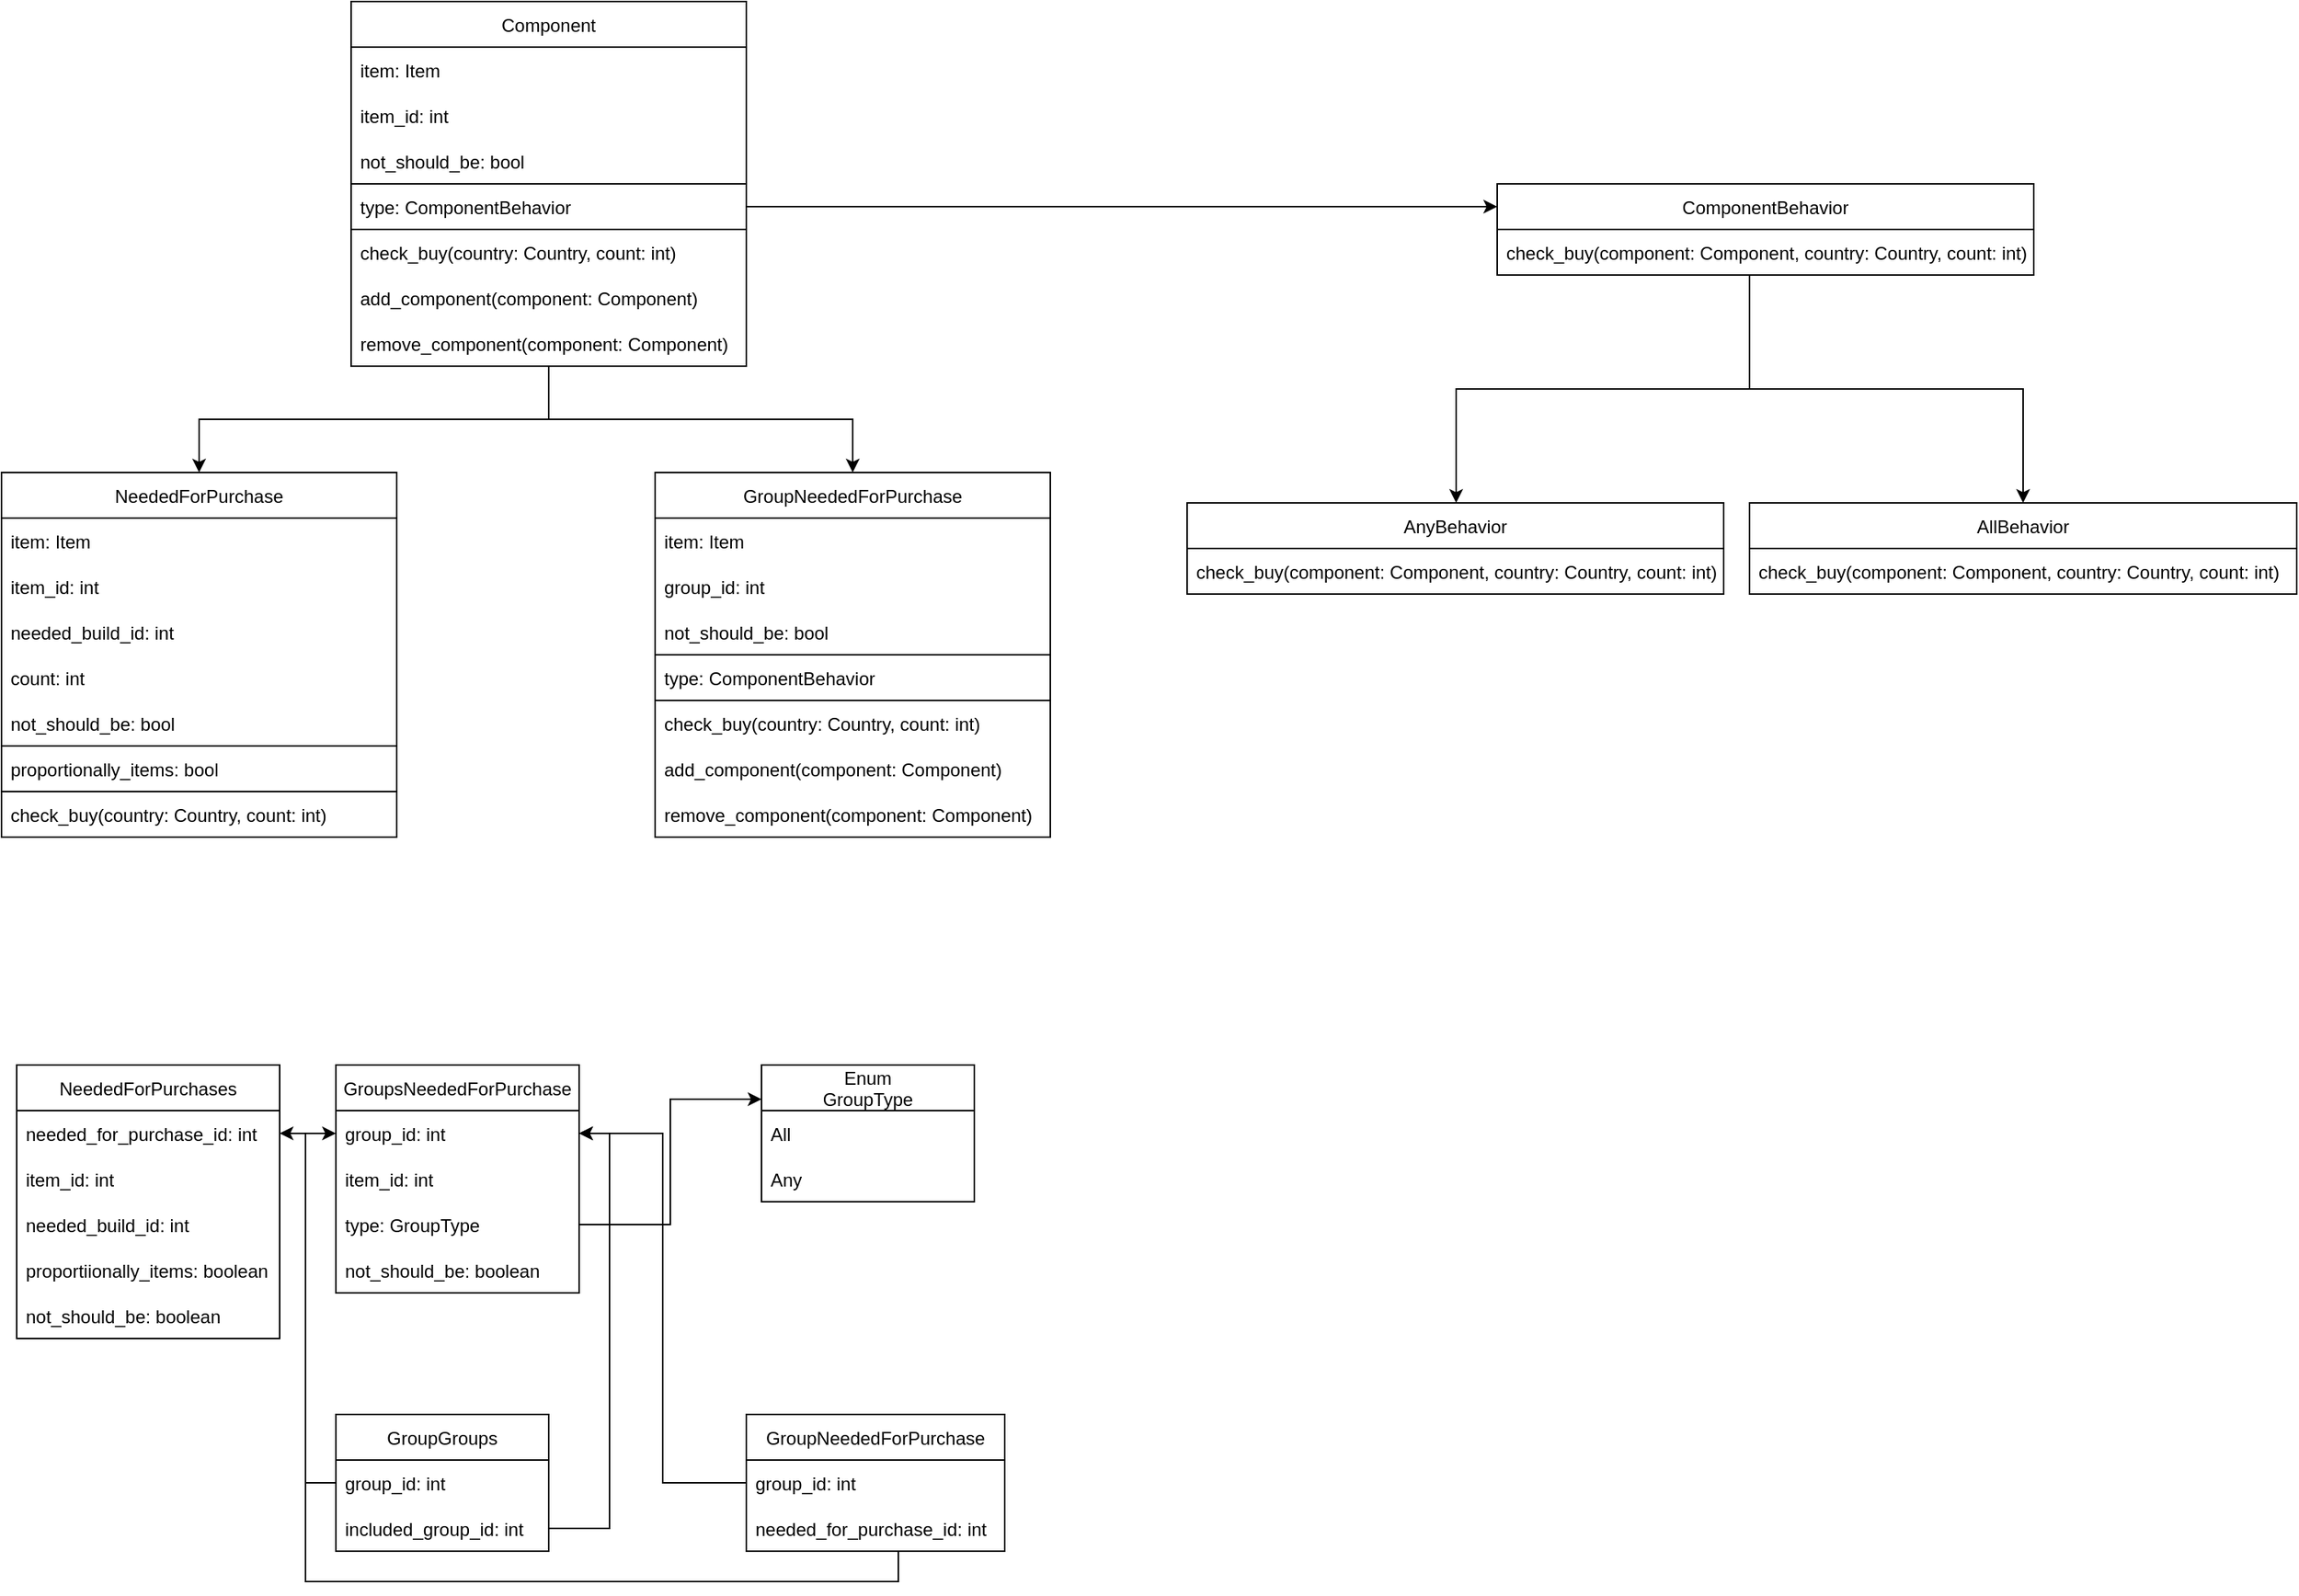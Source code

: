 <mxfile version="17.4.2" type="device"><diagram id="2cDb2USMyUWvtZNSBWnY" name="Страница 1"><mxGraphModel dx="1646" dy="601" grid="1" gridSize="10" guides="1" tooltips="1" connect="1" arrows="1" fold="1" page="1" pageScale="1" pageWidth="827" pageHeight="1169" math="0" shadow="0"><root><mxCell id="0"/><mxCell id="1" parent="0"/><mxCell id="7dBD_E448fuL9ctUoj4_-29" value="" style="edgeStyle=orthogonalEdgeStyle;rounded=0;orthogonalLoop=1;jettySize=auto;html=1;" parent="1" source="7dBD_E448fuL9ctUoj4_-5" target="7dBD_E448fuL9ctUoj4_-24" edge="1"><mxGeometry relative="1" as="geometry"/></mxCell><mxCell id="7dBD_E448fuL9ctUoj4_-35" value="" style="edgeStyle=orthogonalEdgeStyle;rounded=0;orthogonalLoop=1;jettySize=auto;html=1;" parent="1" source="7dBD_E448fuL9ctUoj4_-5" target="7dBD_E448fuL9ctUoj4_-30" edge="1"><mxGeometry relative="1" as="geometry"/></mxCell><mxCell id="7dBD_E448fuL9ctUoj4_-5" value="Component" style="swimlane;fontStyle=0;childLayout=stackLayout;horizontal=1;startSize=30;horizontalStack=0;resizeParent=1;resizeParentMax=0;resizeLast=0;collapsible=1;marginBottom=0;" parent="1" vertex="1"><mxGeometry x="-290" y="30" width="260" height="240" as="geometry"/></mxCell><mxCell id="7dBD_E448fuL9ctUoj4_-36" value="item: Item" style="text;strokeColor=none;fillColor=none;align=left;verticalAlign=middle;spacingLeft=4;spacingRight=4;overflow=hidden;points=[[0,0.5],[1,0.5]];portConstraint=eastwest;rotatable=0;" parent="7dBD_E448fuL9ctUoj4_-5" vertex="1"><mxGeometry y="30" width="260" height="30" as="geometry"/></mxCell><mxCell id="7dBD_E448fuL9ctUoj4_-37" value="item_id: int" style="text;strokeColor=none;fillColor=none;align=left;verticalAlign=middle;spacingLeft=4;spacingRight=4;overflow=hidden;points=[[0,0.5],[1,0.5]];portConstraint=eastwest;rotatable=0;" parent="7dBD_E448fuL9ctUoj4_-5" vertex="1"><mxGeometry y="60" width="260" height="30" as="geometry"/></mxCell><mxCell id="7dBD_E448fuL9ctUoj4_-43" value="not_should_be: bool" style="text;strokeColor=none;fillColor=none;align=left;verticalAlign=middle;spacingLeft=4;spacingRight=4;overflow=hidden;points=[[0,0.5],[1,0.5]];portConstraint=eastwest;rotatable=0;" parent="7dBD_E448fuL9ctUoj4_-5" vertex="1"><mxGeometry y="90" width="260" height="30" as="geometry"/></mxCell><mxCell id="7dBD_E448fuL9ctUoj4_-9" value="type: ComponentBehavior" style="text;strokeColor=default;fillColor=none;align=left;verticalAlign=middle;spacingLeft=4;spacingRight=4;overflow=hidden;points=[[0,0.5],[1,0.5]];portConstraint=eastwest;rotatable=0;" parent="7dBD_E448fuL9ctUoj4_-5" vertex="1"><mxGeometry y="120" width="260" height="30" as="geometry"/></mxCell><mxCell id="7dBD_E448fuL9ctUoj4_-6" value="check_buy(country: Country, count: int)" style="text;strokeColor=none;fillColor=none;align=left;verticalAlign=middle;spacingLeft=4;spacingRight=4;overflow=hidden;points=[[0,0.5],[1,0.5]];portConstraint=eastwest;rotatable=0;" parent="7dBD_E448fuL9ctUoj4_-5" vertex="1"><mxGeometry y="150" width="260" height="30" as="geometry"/></mxCell><mxCell id="7dBD_E448fuL9ctUoj4_-7" value="add_component(component: Component)" style="text;strokeColor=none;fillColor=none;align=left;verticalAlign=middle;spacingLeft=4;spacingRight=4;overflow=hidden;points=[[0,0.5],[1,0.5]];portConstraint=eastwest;rotatable=0;" parent="7dBD_E448fuL9ctUoj4_-5" vertex="1"><mxGeometry y="180" width="260" height="30" as="geometry"/></mxCell><mxCell id="7dBD_E448fuL9ctUoj4_-8" value="remove_component(component: Component)" style="text;strokeColor=none;fillColor=none;align=left;verticalAlign=middle;spacingLeft=4;spacingRight=4;overflow=hidden;points=[[0,0.5],[1,0.5]];portConstraint=eastwest;rotatable=0;" parent="7dBD_E448fuL9ctUoj4_-5" vertex="1"><mxGeometry y="210" width="260" height="30" as="geometry"/></mxCell><mxCell id="7dBD_E448fuL9ctUoj4_-17" value="" style="edgeStyle=orthogonalEdgeStyle;rounded=0;orthogonalLoop=1;jettySize=auto;html=1;" parent="1" source="7dBD_E448fuL9ctUoj4_-10" target="7dBD_E448fuL9ctUoj4_-15" edge="1"><mxGeometry relative="1" as="geometry"><Array as="points"><mxPoint x="630" y="285"/><mxPoint x="437" y="285"/></Array></mxGeometry></mxCell><mxCell id="7dBD_E448fuL9ctUoj4_-21" value="" style="edgeStyle=orthogonalEdgeStyle;rounded=0;orthogonalLoop=1;jettySize=auto;html=1;" parent="1" source="7dBD_E448fuL9ctUoj4_-10" target="7dBD_E448fuL9ctUoj4_-19" edge="1"><mxGeometry relative="1" as="geometry"><Array as="points"><mxPoint x="630" y="285"/><mxPoint x="810" y="285"/></Array></mxGeometry></mxCell><mxCell id="7dBD_E448fuL9ctUoj4_-10" value="ComponentBehavior" style="swimlane;fontStyle=0;childLayout=stackLayout;horizontal=1;startSize=30;horizontalStack=0;resizeParent=1;resizeParentMax=0;resizeLast=0;collapsible=1;marginBottom=0;strokeColor=default;" parent="1" vertex="1"><mxGeometry x="464" y="150" width="353" height="60" as="geometry"/></mxCell><mxCell id="7dBD_E448fuL9ctUoj4_-11" value="check_buy(component: Component, country: Country, count: int)" style="text;strokeColor=none;fillColor=none;align=left;verticalAlign=middle;spacingLeft=4;spacingRight=4;overflow=hidden;points=[[0,0.5],[1,0.5]];portConstraint=eastwest;rotatable=0;" parent="7dBD_E448fuL9ctUoj4_-10" vertex="1"><mxGeometry y="30" width="353" height="30" as="geometry"/></mxCell><mxCell id="7dBD_E448fuL9ctUoj4_-15" value="AnyBehavior" style="swimlane;fontStyle=0;childLayout=stackLayout;horizontal=1;startSize=30;horizontalStack=0;resizeParent=1;resizeParentMax=0;resizeLast=0;collapsible=1;marginBottom=0;strokeColor=default;" parent="1" vertex="1"><mxGeometry x="260" y="360" width="353" height="60" as="geometry"/></mxCell><mxCell id="7dBD_E448fuL9ctUoj4_-16" value="check_buy(component: Component, country: Country, count: int)" style="text;strokeColor=none;fillColor=none;align=left;verticalAlign=middle;spacingLeft=4;spacingRight=4;overflow=hidden;points=[[0,0.5],[1,0.5]];portConstraint=eastwest;rotatable=0;" parent="7dBD_E448fuL9ctUoj4_-15" vertex="1"><mxGeometry y="30" width="353" height="30" as="geometry"/></mxCell><mxCell id="7dBD_E448fuL9ctUoj4_-19" value="AllBehavior" style="swimlane;fontStyle=0;childLayout=stackLayout;horizontal=1;startSize=30;horizontalStack=0;resizeParent=1;resizeParentMax=0;resizeLast=0;collapsible=1;marginBottom=0;strokeColor=default;" parent="1" vertex="1"><mxGeometry x="630" y="360" width="360" height="60" as="geometry"/></mxCell><mxCell id="7dBD_E448fuL9ctUoj4_-20" value="check_buy(component: Component, country: Country, count: int)" style="text;strokeColor=none;fillColor=none;align=left;verticalAlign=middle;spacingLeft=4;spacingRight=4;overflow=hidden;points=[[0,0.5],[1,0.5]];portConstraint=eastwest;rotatable=0;" parent="7dBD_E448fuL9ctUoj4_-19" vertex="1"><mxGeometry y="30" width="360" height="30" as="geometry"/></mxCell><mxCell id="7dBD_E448fuL9ctUoj4_-22" style="edgeStyle=orthogonalEdgeStyle;rounded=0;orthogonalLoop=1;jettySize=auto;html=1;entryX=0;entryY=0.25;entryDx=0;entryDy=0;" parent="1" source="7dBD_E448fuL9ctUoj4_-9" target="7dBD_E448fuL9ctUoj4_-10" edge="1"><mxGeometry relative="1" as="geometry"/></mxCell><mxCell id="7dBD_E448fuL9ctUoj4_-24" value="NeededForPurchase" style="swimlane;fontStyle=0;childLayout=stackLayout;horizontal=1;startSize=30;horizontalStack=0;resizeParent=1;resizeParentMax=0;resizeLast=0;collapsible=1;marginBottom=0;" parent="1" vertex="1"><mxGeometry x="-520" y="340" width="260" height="240" as="geometry"/></mxCell><mxCell id="7dBD_E448fuL9ctUoj4_-38" value="item: Item" style="text;strokeColor=none;fillColor=none;align=left;verticalAlign=middle;spacingLeft=4;spacingRight=4;overflow=hidden;points=[[0,0.5],[1,0.5]];portConstraint=eastwest;rotatable=0;" parent="7dBD_E448fuL9ctUoj4_-24" vertex="1"><mxGeometry y="30" width="260" height="30" as="geometry"/></mxCell><mxCell id="7dBD_E448fuL9ctUoj4_-39" value="item_id: int" style="text;strokeColor=none;fillColor=none;align=left;verticalAlign=middle;spacingLeft=4;spacingRight=4;overflow=hidden;points=[[0,0.5],[1,0.5]];portConstraint=eastwest;rotatable=0;" parent="7dBD_E448fuL9ctUoj4_-24" vertex="1"><mxGeometry y="60" width="260" height="30" as="geometry"/></mxCell><mxCell id="7dBD_E448fuL9ctUoj4_-40" value="needed_build_id: int" style="text;strokeColor=none;fillColor=none;align=left;verticalAlign=middle;spacingLeft=4;spacingRight=4;overflow=hidden;points=[[0,0.5],[1,0.5]];portConstraint=eastwest;rotatable=0;" parent="7dBD_E448fuL9ctUoj4_-24" vertex="1"><mxGeometry y="90" width="260" height="30" as="geometry"/></mxCell><mxCell id="7dBD_E448fuL9ctUoj4_-41" value="count: int" style="text;strokeColor=none;fillColor=none;align=left;verticalAlign=middle;spacingLeft=4;spacingRight=4;overflow=hidden;points=[[0,0.5],[1,0.5]];portConstraint=eastwest;rotatable=0;" parent="7dBD_E448fuL9ctUoj4_-24" vertex="1"><mxGeometry y="120" width="260" height="30" as="geometry"/></mxCell><mxCell id="7dBD_E448fuL9ctUoj4_-48" value="not_should_be: bool" style="text;strokeColor=none;fillColor=none;align=left;verticalAlign=middle;spacingLeft=4;spacingRight=4;overflow=hidden;points=[[0,0.5],[1,0.5]];portConstraint=eastwest;rotatable=0;" parent="7dBD_E448fuL9ctUoj4_-24" vertex="1"><mxGeometry y="150" width="260" height="30" as="geometry"/></mxCell><mxCell id="7dBD_E448fuL9ctUoj4_-42" value="proportionally_items: bool" style="text;strokeColor=default;fillColor=none;align=left;verticalAlign=middle;spacingLeft=4;spacingRight=4;overflow=hidden;points=[[0,0.5],[1,0.5]];portConstraint=eastwest;rotatable=0;strokeWidth=1;perimeterSpacing=0;" parent="7dBD_E448fuL9ctUoj4_-24" vertex="1"><mxGeometry y="180" width="260" height="30" as="geometry"/></mxCell><mxCell id="7dBD_E448fuL9ctUoj4_-26" value="check_buy(country: Country, count: int)" style="text;strokeColor=none;fillColor=none;align=left;verticalAlign=middle;spacingLeft=4;spacingRight=4;overflow=hidden;points=[[0,0.5],[1,0.5]];portConstraint=eastwest;rotatable=0;" parent="7dBD_E448fuL9ctUoj4_-24" vertex="1"><mxGeometry y="210" width="260" height="30" as="geometry"/></mxCell><mxCell id="7dBD_E448fuL9ctUoj4_-30" value="GroupNeededForPurchase" style="swimlane;fontStyle=0;childLayout=stackLayout;horizontal=1;startSize=30;horizontalStack=0;resizeParent=1;resizeParentMax=0;resizeLast=0;collapsible=1;marginBottom=0;" parent="1" vertex="1"><mxGeometry x="-90" y="340" width="260" height="240" as="geometry"/></mxCell><mxCell id="7dBD_E448fuL9ctUoj4_-46" value="item: Item" style="text;strokeColor=none;fillColor=none;align=left;verticalAlign=middle;spacingLeft=4;spacingRight=4;overflow=hidden;points=[[0,0.5],[1,0.5]];portConstraint=eastwest;rotatable=0;" parent="7dBD_E448fuL9ctUoj4_-30" vertex="1"><mxGeometry y="30" width="260" height="30" as="geometry"/></mxCell><mxCell id="7dBD_E448fuL9ctUoj4_-47" value="group_id: int" style="text;strokeColor=none;fillColor=none;align=left;verticalAlign=middle;spacingLeft=4;spacingRight=4;overflow=hidden;points=[[0,0.5],[1,0.5]];portConstraint=eastwest;rotatable=0;" parent="7dBD_E448fuL9ctUoj4_-30" vertex="1"><mxGeometry y="60" width="260" height="30" as="geometry"/></mxCell><mxCell id="7dBD_E448fuL9ctUoj4_-44" value="not_should_be: bool" style="text;strokeColor=none;fillColor=none;align=left;verticalAlign=middle;spacingLeft=4;spacingRight=4;overflow=hidden;points=[[0,0.5],[1,0.5]];portConstraint=eastwest;rotatable=0;" parent="7dBD_E448fuL9ctUoj4_-30" vertex="1"><mxGeometry y="90" width="260" height="30" as="geometry"/></mxCell><mxCell id="7dBD_E448fuL9ctUoj4_-31" value="type: ComponentBehavior" style="text;strokeColor=default;fillColor=none;align=left;verticalAlign=middle;spacingLeft=4;spacingRight=4;overflow=hidden;points=[[0,0.5],[1,0.5]];portConstraint=eastwest;rotatable=0;" parent="7dBD_E448fuL9ctUoj4_-30" vertex="1"><mxGeometry y="120" width="260" height="30" as="geometry"/></mxCell><mxCell id="7dBD_E448fuL9ctUoj4_-32" value="check_buy(country: Country, count: int)" style="text;strokeColor=none;fillColor=none;align=left;verticalAlign=middle;spacingLeft=4;spacingRight=4;overflow=hidden;points=[[0,0.5],[1,0.5]];portConstraint=eastwest;rotatable=0;" parent="7dBD_E448fuL9ctUoj4_-30" vertex="1"><mxGeometry y="150" width="260" height="30" as="geometry"/></mxCell><mxCell id="7dBD_E448fuL9ctUoj4_-33" value="add_component(component: Component)" style="text;strokeColor=none;fillColor=none;align=left;verticalAlign=middle;spacingLeft=4;spacingRight=4;overflow=hidden;points=[[0,0.5],[1,0.5]];portConstraint=eastwest;rotatable=0;" parent="7dBD_E448fuL9ctUoj4_-30" vertex="1"><mxGeometry y="180" width="260" height="30" as="geometry"/></mxCell><mxCell id="7dBD_E448fuL9ctUoj4_-34" value="remove_component(component: Component)" style="text;strokeColor=none;fillColor=none;align=left;verticalAlign=middle;spacingLeft=4;spacingRight=4;overflow=hidden;points=[[0,0.5],[1,0.5]];portConstraint=eastwest;rotatable=0;" parent="7dBD_E448fuL9ctUoj4_-30" vertex="1"><mxGeometry y="210" width="260" height="30" as="geometry"/></mxCell><mxCell id="7dBD_E448fuL9ctUoj4_-49" value="NeededForPurchases" style="swimlane;fontStyle=0;childLayout=stackLayout;horizontal=1;startSize=30;horizontalStack=0;resizeParent=1;resizeParentMax=0;resizeLast=0;collapsible=1;marginBottom=0;strokeColor=default;strokeWidth=1;" parent="1" vertex="1"><mxGeometry x="-510" y="730" width="173" height="180" as="geometry"/></mxCell><mxCell id="7dBD_E448fuL9ctUoj4_-50" value="needed_for_purchase_id: int" style="text;strokeColor=none;fillColor=none;align=left;verticalAlign=middle;spacingLeft=4;spacingRight=4;overflow=hidden;points=[[0,0.5],[1,0.5]];portConstraint=eastwest;rotatable=0;" parent="7dBD_E448fuL9ctUoj4_-49" vertex="1"><mxGeometry y="30" width="173" height="30" as="geometry"/></mxCell><mxCell id="-HuJk0KJSt4HUUWyPRbi-1" value="item_id: int" style="text;strokeColor=none;fillColor=none;align=left;verticalAlign=middle;spacingLeft=4;spacingRight=4;overflow=hidden;points=[[0,0.5],[1,0.5]];portConstraint=eastwest;rotatable=0;" vertex="1" parent="7dBD_E448fuL9ctUoj4_-49"><mxGeometry y="60" width="173" height="30" as="geometry"/></mxCell><mxCell id="7dBD_E448fuL9ctUoj4_-51" value="needed_build_id: int" style="text;strokeColor=none;fillColor=none;align=left;verticalAlign=middle;spacingLeft=4;spacingRight=4;overflow=hidden;points=[[0,0.5],[1,0.5]];portConstraint=eastwest;rotatable=0;" parent="7dBD_E448fuL9ctUoj4_-49" vertex="1"><mxGeometry y="90" width="173" height="30" as="geometry"/></mxCell><mxCell id="7dBD_E448fuL9ctUoj4_-66" value="proportiionally_items: boolean" style="text;strokeColor=none;fillColor=none;align=left;verticalAlign=middle;spacingLeft=4;spacingRight=4;overflow=hidden;points=[[0,0.5],[1,0.5]];portConstraint=eastwest;rotatable=0;" parent="7dBD_E448fuL9ctUoj4_-49" vertex="1"><mxGeometry y="120" width="173" height="30" as="geometry"/></mxCell><mxCell id="7dBD_E448fuL9ctUoj4_-52" value="not_should_be: boolean" style="text;strokeColor=none;fillColor=none;align=left;verticalAlign=middle;spacingLeft=4;spacingRight=4;overflow=hidden;points=[[0,0.5],[1,0.5]];portConstraint=eastwest;rotatable=0;" parent="7dBD_E448fuL9ctUoj4_-49" vertex="1"><mxGeometry y="150" width="173" height="30" as="geometry"/></mxCell><mxCell id="7dBD_E448fuL9ctUoj4_-53" value="GroupsNeededForPurchase" style="swimlane;fontStyle=0;childLayout=stackLayout;horizontal=1;startSize=30;horizontalStack=0;resizeParent=1;resizeParentMax=0;resizeLast=0;collapsible=1;marginBottom=0;strokeColor=default;strokeWidth=1;" parent="1" vertex="1"><mxGeometry x="-300" y="730" width="160" height="150" as="geometry"/></mxCell><mxCell id="7dBD_E448fuL9ctUoj4_-54" value="group_id: int" style="text;strokeColor=none;fillColor=none;align=left;verticalAlign=middle;spacingLeft=4;spacingRight=4;overflow=hidden;points=[[0,0.5],[1,0.5]];portConstraint=eastwest;rotatable=0;" parent="7dBD_E448fuL9ctUoj4_-53" vertex="1"><mxGeometry y="30" width="160" height="30" as="geometry"/></mxCell><mxCell id="7dBD_E448fuL9ctUoj4_-65" value="item_id: int" style="text;strokeColor=none;fillColor=none;align=left;verticalAlign=middle;spacingLeft=4;spacingRight=4;overflow=hidden;points=[[0,0.5],[1,0.5]];portConstraint=eastwest;rotatable=0;" parent="7dBD_E448fuL9ctUoj4_-53" vertex="1"><mxGeometry y="60" width="160" height="30" as="geometry"/></mxCell><mxCell id="7dBD_E448fuL9ctUoj4_-55" value="type: GroupType" style="text;strokeColor=none;fillColor=none;align=left;verticalAlign=middle;spacingLeft=4;spacingRight=4;overflow=hidden;points=[[0,0.5],[1,0.5]];portConstraint=eastwest;rotatable=0;" parent="7dBD_E448fuL9ctUoj4_-53" vertex="1"><mxGeometry y="90" width="160" height="30" as="geometry"/></mxCell><mxCell id="7dBD_E448fuL9ctUoj4_-56" value="not_should_be: boolean" style="text;strokeColor=none;fillColor=none;align=left;verticalAlign=middle;spacingLeft=4;spacingRight=4;overflow=hidden;points=[[0,0.5],[1,0.5]];portConstraint=eastwest;rotatable=0;" parent="7dBD_E448fuL9ctUoj4_-53" vertex="1"><mxGeometry y="120" width="160" height="30" as="geometry"/></mxCell><mxCell id="7dBD_E448fuL9ctUoj4_-59" value="Enum &#10;GroupType" style="swimlane;fontStyle=0;childLayout=stackLayout;horizontal=1;startSize=30;horizontalStack=0;resizeParent=1;resizeParentMax=0;resizeLast=0;collapsible=1;marginBottom=0;strokeColor=default;strokeWidth=1;" parent="1" vertex="1"><mxGeometry x="-20" y="730" width="140" height="90" as="geometry"/></mxCell><mxCell id="7dBD_E448fuL9ctUoj4_-60" value="All" style="text;strokeColor=none;fillColor=none;align=left;verticalAlign=middle;spacingLeft=4;spacingRight=4;overflow=hidden;points=[[0,0.5],[1,0.5]];portConstraint=eastwest;rotatable=0;" parent="7dBD_E448fuL9ctUoj4_-59" vertex="1"><mxGeometry y="30" width="140" height="30" as="geometry"/></mxCell><mxCell id="7dBD_E448fuL9ctUoj4_-61" value="Any" style="text;strokeColor=none;fillColor=none;align=left;verticalAlign=middle;spacingLeft=4;spacingRight=4;overflow=hidden;points=[[0,0.5],[1,0.5]];portConstraint=eastwest;rotatable=0;" parent="7dBD_E448fuL9ctUoj4_-59" vertex="1"><mxGeometry y="60" width="140" height="30" as="geometry"/></mxCell><mxCell id="7dBD_E448fuL9ctUoj4_-64" style="edgeStyle=orthogonalEdgeStyle;rounded=0;orthogonalLoop=1;jettySize=auto;html=1;entryX=0;entryY=0.25;entryDx=0;entryDy=0;" parent="1" source="7dBD_E448fuL9ctUoj4_-55" target="7dBD_E448fuL9ctUoj4_-59" edge="1"><mxGeometry relative="1" as="geometry"/></mxCell><mxCell id="7dBD_E448fuL9ctUoj4_-67" value="GroupGroups" style="swimlane;fontStyle=0;childLayout=stackLayout;horizontal=1;startSize=30;horizontalStack=0;resizeParent=1;resizeParentMax=0;resizeLast=0;collapsible=1;marginBottom=0;strokeColor=default;strokeWidth=1;" parent="1" vertex="1"><mxGeometry x="-300" y="960" width="140" height="90" as="geometry"/></mxCell><mxCell id="7dBD_E448fuL9ctUoj4_-68" value="group_id: int" style="text;strokeColor=none;fillColor=none;align=left;verticalAlign=middle;spacingLeft=4;spacingRight=4;overflow=hidden;points=[[0,0.5],[1,0.5]];portConstraint=eastwest;rotatable=0;" parent="7dBD_E448fuL9ctUoj4_-67" vertex="1"><mxGeometry y="30" width="140" height="30" as="geometry"/></mxCell><mxCell id="7dBD_E448fuL9ctUoj4_-69" value="included_group_id: int" style="text;strokeColor=none;fillColor=none;align=left;verticalAlign=middle;spacingLeft=4;spacingRight=4;overflow=hidden;points=[[0,0.5],[1,0.5]];portConstraint=eastwest;rotatable=0;" parent="7dBD_E448fuL9ctUoj4_-67" vertex="1"><mxGeometry y="60" width="140" height="30" as="geometry"/></mxCell><mxCell id="7dBD_E448fuL9ctUoj4_-71" style="edgeStyle=orthogonalEdgeStyle;rounded=0;orthogonalLoop=1;jettySize=auto;html=1;entryX=0;entryY=0.5;entryDx=0;entryDy=0;" parent="1" source="7dBD_E448fuL9ctUoj4_-68" target="7dBD_E448fuL9ctUoj4_-54" edge="1"><mxGeometry relative="1" as="geometry"><Array as="points"><mxPoint x="-320" y="1005"/><mxPoint x="-320" y="775"/></Array></mxGeometry></mxCell><mxCell id="7dBD_E448fuL9ctUoj4_-72" style="edgeStyle=orthogonalEdgeStyle;rounded=0;orthogonalLoop=1;jettySize=auto;html=1;entryX=1;entryY=0.5;entryDx=0;entryDy=0;" parent="1" source="7dBD_E448fuL9ctUoj4_-69" target="7dBD_E448fuL9ctUoj4_-54" edge="1"><mxGeometry relative="1" as="geometry"/></mxCell><mxCell id="7dBD_E448fuL9ctUoj4_-73" value="GroupNeededForPurchase" style="swimlane;fontStyle=0;childLayout=stackLayout;horizontal=1;startSize=30;horizontalStack=0;resizeParent=1;resizeParentMax=0;resizeLast=0;collapsible=1;marginBottom=0;strokeColor=default;strokeWidth=1;" parent="1" vertex="1"><mxGeometry x="-30" y="960" width="170" height="90" as="geometry"/></mxCell><mxCell id="7dBD_E448fuL9ctUoj4_-74" value="group_id: int" style="text;strokeColor=none;fillColor=none;align=left;verticalAlign=middle;spacingLeft=4;spacingRight=4;overflow=hidden;points=[[0,0.5],[1,0.5]];portConstraint=eastwest;rotatable=0;" parent="7dBD_E448fuL9ctUoj4_-73" vertex="1"><mxGeometry y="30" width="170" height="30" as="geometry"/></mxCell><mxCell id="7dBD_E448fuL9ctUoj4_-75" value="needed_for_purchase_id: int" style="text;strokeColor=none;fillColor=none;align=left;verticalAlign=middle;spacingLeft=4;spacingRight=4;overflow=hidden;points=[[0,0.5],[1,0.5]];portConstraint=eastwest;rotatable=0;" parent="7dBD_E448fuL9ctUoj4_-73" vertex="1"><mxGeometry y="60" width="170" height="30" as="geometry"/></mxCell><mxCell id="7dBD_E448fuL9ctUoj4_-76" style="edgeStyle=orthogonalEdgeStyle;rounded=0;orthogonalLoop=1;jettySize=auto;html=1;entryX=1;entryY=0.5;entryDx=0;entryDy=0;" parent="1" source="7dBD_E448fuL9ctUoj4_-74" target="7dBD_E448fuL9ctUoj4_-54" edge="1"><mxGeometry relative="1" as="geometry"/></mxCell><mxCell id="7dBD_E448fuL9ctUoj4_-77" style="edgeStyle=orthogonalEdgeStyle;rounded=0;orthogonalLoop=1;jettySize=auto;html=1;entryX=1;entryY=0.5;entryDx=0;entryDy=0;" parent="1" source="7dBD_E448fuL9ctUoj4_-75" target="7dBD_E448fuL9ctUoj4_-50" edge="1"><mxGeometry relative="1" as="geometry"><Array as="points"><mxPoint x="70" y="1070"/><mxPoint x="-320" y="1070"/><mxPoint x="-320" y="775"/></Array></mxGeometry></mxCell></root></mxGraphModel></diagram></mxfile>